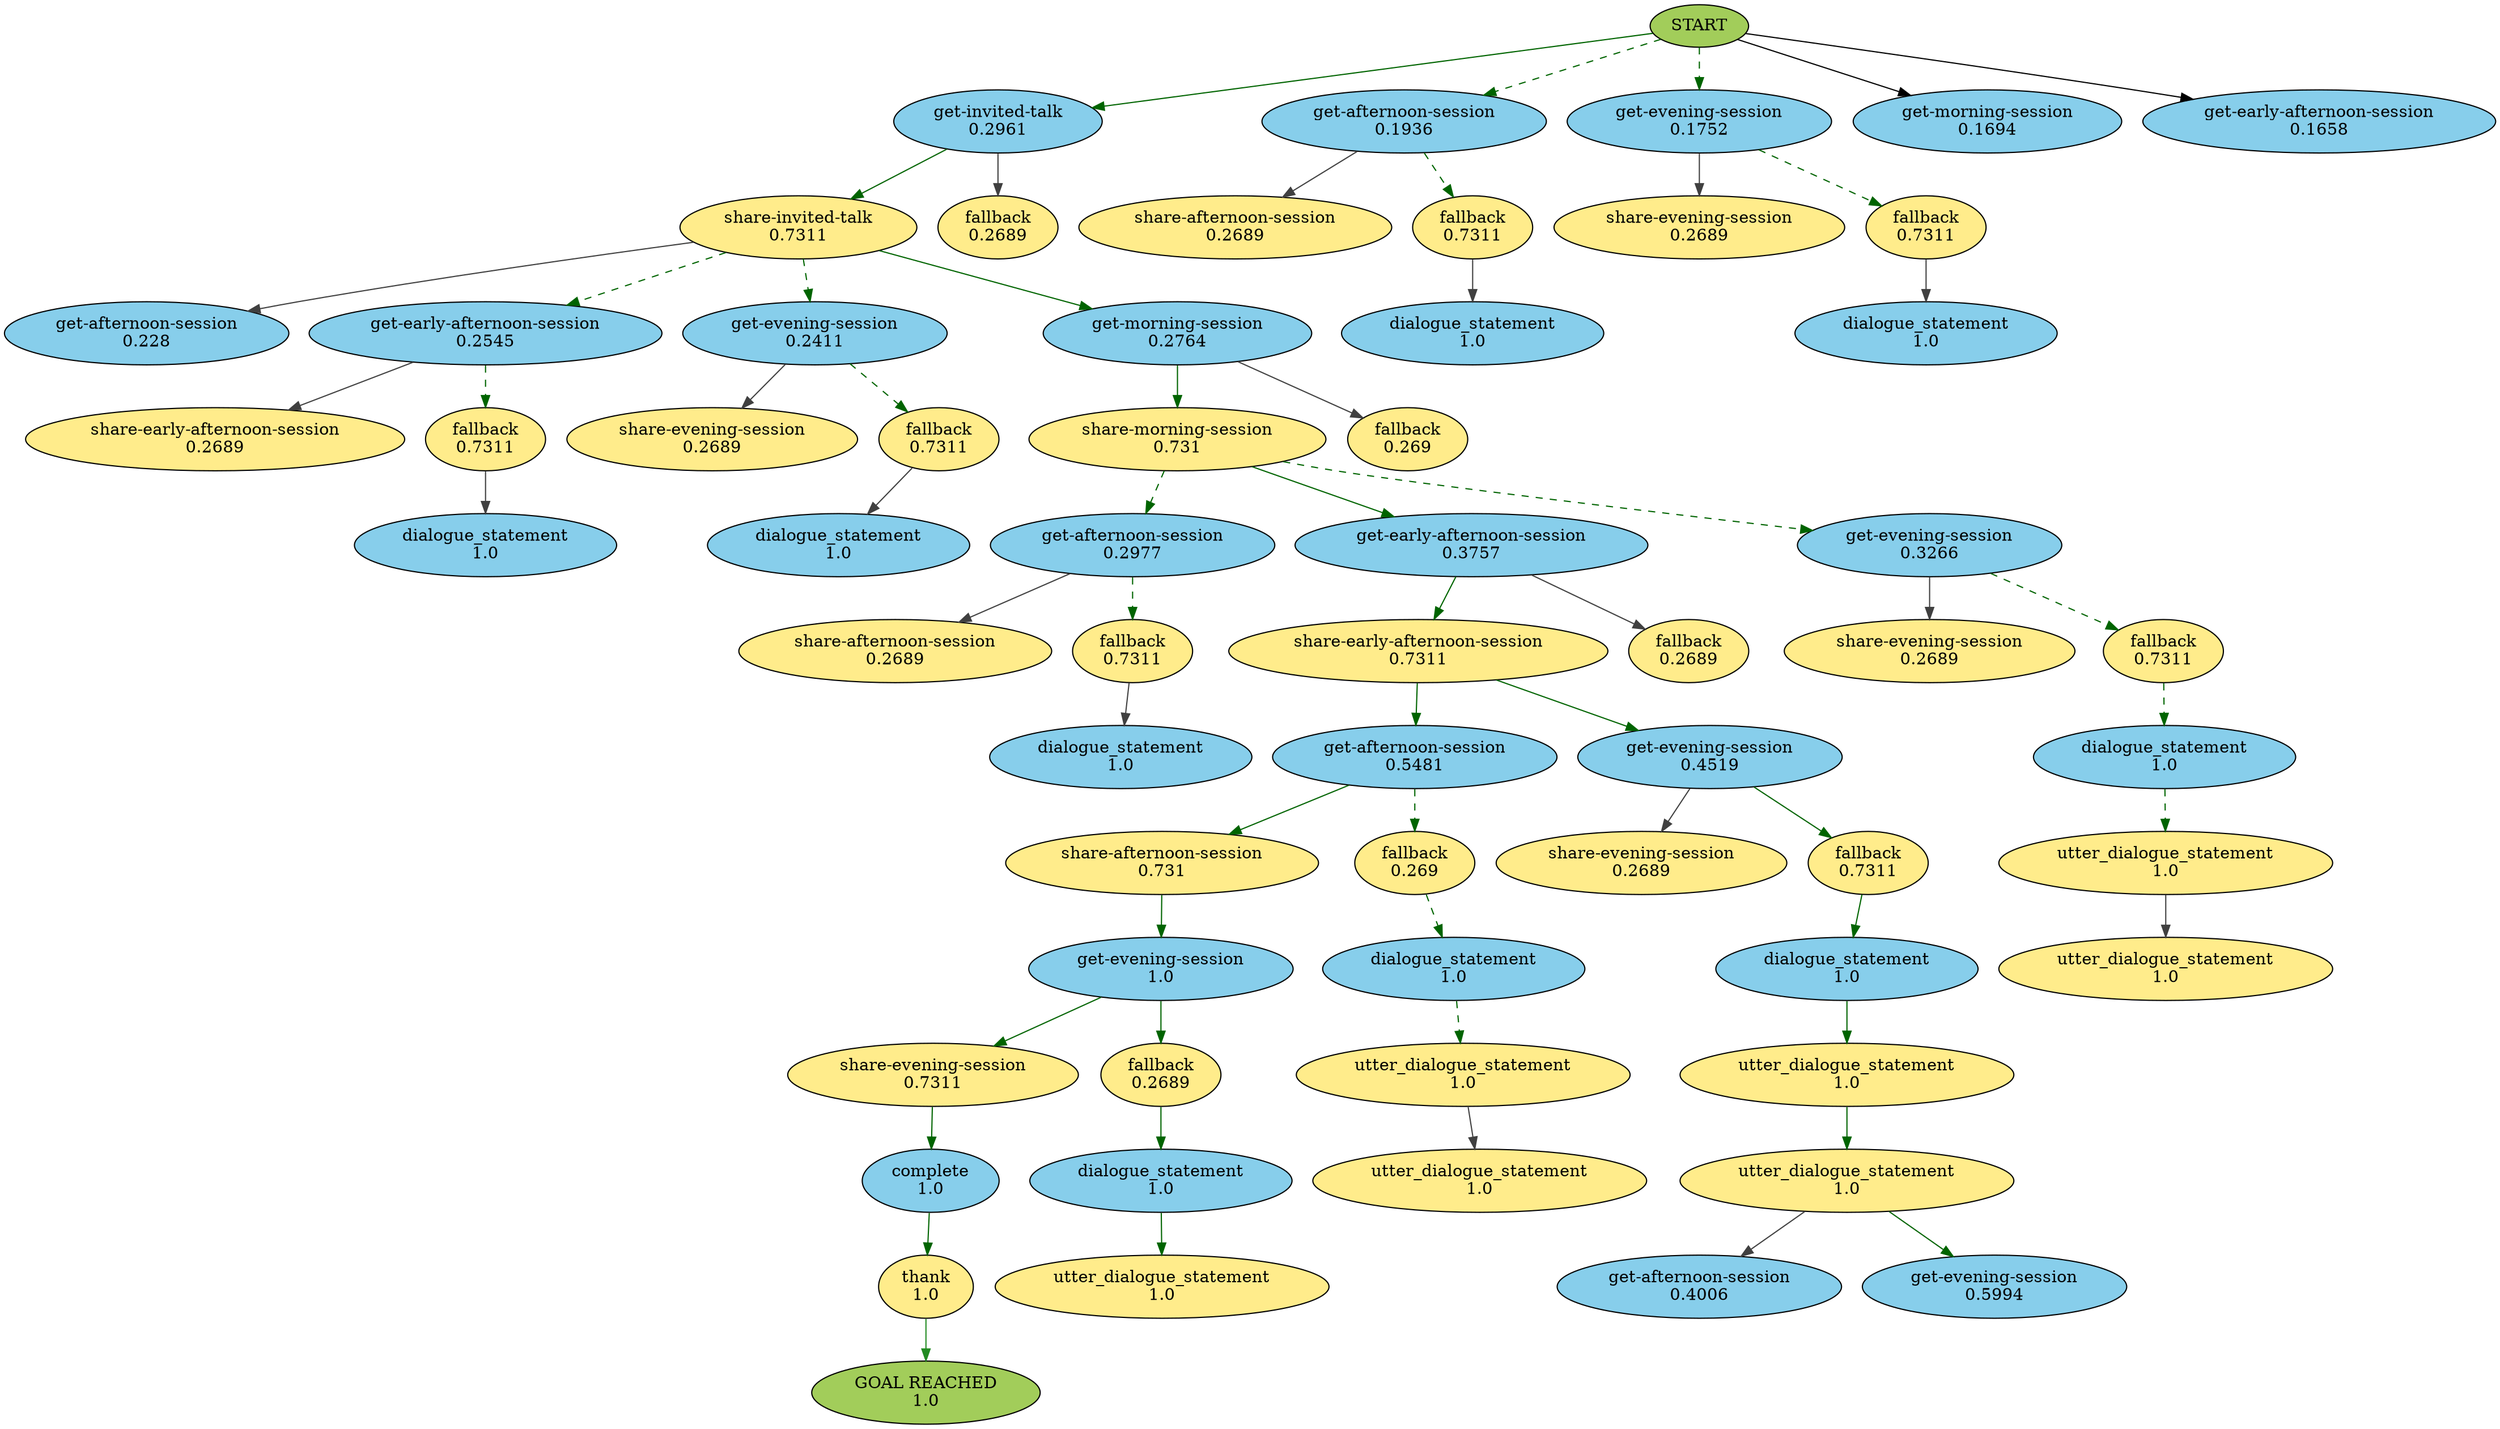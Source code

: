 strict digraph {
	0 [label=START fillcolor=darkolivegreen3 style=filled]
	1 [label="get-invited-talk
0.2961" fillcolor=skyblue style=filled]
	0 -> 1 [color=darkgreen style=dashed]
	2 [label="get-afternoon-session
0.1936" fillcolor=skyblue style=filled]
	0 -> 2 [color=darkgreen style=dashed]
	3 [label="get-evening-session
0.1752" fillcolor=skyblue style=filled]
	0 -> 3 [color=darkgreen style=dashed]
	4 [label="get-morning-session
0.1694" fillcolor=skyblue style=filled]
	0 -> 4 [color=black]
	5 [label="get-early-afternoon-session
0.1658" fillcolor=skyblue style=filled]
	0 -> 5 [color=black]
	6 [label="share-invited-talk
0.7311" fillcolor=lightgoldenrod1 style=filled]
	1 -> 6 [color=darkgreen style=dashed]
	7 [label="fallback
0.2689" fillcolor=lightgoldenrod1 style=filled]
	1 -> 7 [color=grey25 style=solid]
	8 [label="share-afternoon-session
0.2689" fillcolor=lightgoldenrod1 style=filled]
	2 -> 8 [color=grey25 style=solid]
	9 [label="fallback
0.7311" fillcolor=lightgoldenrod1 style=filled]
	2 -> 9 [color=darkgreen style=dashed]
	10 [label="share-evening-session
0.2689" fillcolor=lightgoldenrod1 style=filled]
	3 -> 10 [color=grey25 style=solid]
	11 [label="fallback
0.7311" fillcolor=lightgoldenrod1 style=filled]
	3 -> 11 [color=darkgreen style=dashed]
	12 [label="get-afternoon-session
0.228" fillcolor=skyblue style=filled]
	6 -> 12 [color=grey25 style=solid]
	13 [label="get-early-afternoon-session
0.2545" fillcolor=skyblue style=filled]
	6 -> 13 [color=darkgreen style=dashed]
	14 [label="get-evening-session
0.2411" fillcolor=skyblue style=filled]
	6 -> 14 [color=darkgreen style=dashed]
	15 [label="get-morning-session
0.2764" fillcolor=skyblue style=filled]
	6 -> 15 [color=darkgreen style=dashed]
	16 [label="dialogue_statement
1.0" fillcolor=skyblue style=filled]
	9 -> 16 [color=grey25 style=solid]
	17 [label="dialogue_statement
1.0" fillcolor=skyblue style=filled]
	11 -> 17 [color=grey25 style=solid]
	18 [label="share-morning-session
0.731" fillcolor=lightgoldenrod1 style=filled]
	15 -> 18 [color=darkgreen style=dashed]
	19 [label="fallback
0.269" fillcolor=lightgoldenrod1 style=filled]
	15 -> 19 [color=grey25 style=solid]
	20 [label="share-early-afternoon-session
0.2689" fillcolor=lightgoldenrod1 style=filled]
	13 -> 20 [color=grey25 style=solid]
	21 [label="fallback
0.7311" fillcolor=lightgoldenrod1 style=filled]
	13 -> 21 [color=darkgreen style=dashed]
	22 [label="share-evening-session
0.2689" fillcolor=lightgoldenrod1 style=filled]
	14 -> 22 [color=grey25 style=solid]
	23 [label="fallback
0.7311" fillcolor=lightgoldenrod1 style=filled]
	14 -> 23 [color=darkgreen style=dashed]
	24 [label="get-afternoon-session
0.2977" fillcolor=skyblue style=filled]
	18 -> 24 [color=darkgreen style=dashed]
	25 [label="get-early-afternoon-session
0.3757" fillcolor=skyblue style=filled]
	18 -> 25 [color=darkgreen style=dashed]
	26 [label="get-evening-session
0.3266" fillcolor=skyblue style=filled]
	18 -> 26 [color=darkgreen style=dashed]
	27 [label="dialogue_statement
1.0" fillcolor=skyblue style=filled]
	21 -> 27 [color=grey25 style=solid]
	28 [label="dialogue_statement
1.0" fillcolor=skyblue style=filled]
	23 -> 28 [color=grey25 style=solid]
	29 [label="share-early-afternoon-session
0.7311" fillcolor=lightgoldenrod1 style=filled]
	25 -> 29 [color=darkgreen style=dashed]
	30 [label="fallback
0.2689" fillcolor=lightgoldenrod1 style=filled]
	25 -> 30 [color=grey25 style=solid]
	31 [label="share-evening-session
0.2689" fillcolor=lightgoldenrod1 style=filled]
	26 -> 31 [color=grey25 style=solid]
	32 [label="fallback
0.7311" fillcolor=lightgoldenrod1 style=filled]
	26 -> 32 [color=darkgreen style=dashed]
	33 [label="share-afternoon-session
0.2689" fillcolor=lightgoldenrod1 style=filled]
	24 -> 33 [color=grey25 style=solid]
	34 [label="fallback
0.7311" fillcolor=lightgoldenrod1 style=filled]
	24 -> 34 [color=darkgreen style=dashed]
	35 [label="get-afternoon-session
0.5481" fillcolor=skyblue style=filled]
	29 -> 35 [color=darkgreen style=dashed]
	36 [label="get-evening-session
0.4519" fillcolor=skyblue style=filled]
	29 -> 36 [color=darkgreen style=dashed]
	37 [label="dialogue_statement
1.0" fillcolor=skyblue style=filled]
	32 -> 37 [color=darkgreen style=dashed]
	38 [label="dialogue_statement
1.0" fillcolor=skyblue style=filled]
	34 -> 38 [color=grey25 style=solid]
	39 [label="utter_dialogue_statement
1.0" fillcolor=lightgoldenrod1 style=filled]
	37 -> 39 [color=darkgreen style=dashed]
	40 [label="share-afternoon-session
0.731" fillcolor=lightgoldenrod1 style=filled]
	35 -> 40 [color=darkgreen style=dashed]
	41 [label="fallback
0.269" fillcolor=lightgoldenrod1 style=filled]
	35 -> 41 [color=darkgreen style=dashed]
	42 [label="share-evening-session
0.2689" fillcolor=lightgoldenrod1 style=filled]
	36 -> 42 [color=grey25 style=solid]
	43 [label="fallback
0.7311" fillcolor=lightgoldenrod1 style=filled]
	36 -> 43 [color=darkgreen style=dashed]
	44 [label="utter_dialogue_statement
1.0" fillcolor=lightgoldenrod1 style=filled]
	39 -> 44 [color=grey25 style=solid]
	45 [label="get-evening-session
1.0" fillcolor=skyblue style=filled]
	40 -> 45 [color=darkgreen style=dashed]
	46 [label="dialogue_statement
1.0" fillcolor=skyblue style=filled]
	43 -> 46 [color=darkgreen style=dashed]
	47 [label="dialogue_statement
1.0" fillcolor=skyblue style=filled]
	41 -> 47 [color=darkgreen style=dashed]
	48 [label="utter_dialogue_statement
1.0" fillcolor=lightgoldenrod1 style=filled]
	46 -> 48 [color=darkgreen style=dashed]
	49 [label="utter_dialogue_statement
1.0" fillcolor=lightgoldenrod1 style=filled]
	47 -> 49 [color=darkgreen style=dashed]
	50 [label="share-evening-session
0.7311" fillcolor=lightgoldenrod1 style=filled]
	45 -> 50 [color=darkgreen style=dashed]
	51 [label="fallback
0.2689" fillcolor=lightgoldenrod1 style=filled]
	45 -> 51 [color=darkgreen style=dashed]
	52 [label="utter_dialogue_statement
1.0" fillcolor=lightgoldenrod1 style=filled]
	48 -> 52 [color=darkgreen style=dashed]
	53 [label="utter_dialogue_statement
1.0" fillcolor=lightgoldenrod1 style=filled]
	49 -> 53 [color=grey25 style=solid]
	54 [label="complete
1.0" fillcolor=skyblue style=filled]
	50 -> 54 [color=darkgreen style=dashed]
	55 [label="dialogue_statement
1.0" fillcolor=skyblue style=filled]
	51 -> 55 [color=darkgreen style=dashed]
	56 [label="get-afternoon-session
0.4006" fillcolor=skyblue style=filled]
	52 -> 56 [color=grey25 style=solid]
	57 [label="get-evening-session
0.5994" fillcolor=skyblue style=filled]
	52 -> 57 [color=darkgreen style=dashed]
	58 [label="thank
1.0" fillcolor=lightgoldenrod1 style=filled]
	54 -> 58 [color=darkgreen style=dashed]
	59 [label="utter_dialogue_statement
1.0" fillcolor=lightgoldenrod1 style=filled]
	55 -> 59 [color=darkgreen style=dashed]
	60 [label="GOAL REACHED
1.0" fillcolor=darkolivegreen3 style=filled]
	58 -> 60 [color=forestgreen]
	0 -> 1 [style=solid]
	1 -> 6 [style=solid]
	6 -> 15 [style=solid]
	15 -> 18 [style=solid]
	18 -> 25 [style=solid]
	25 -> 29 [style=solid]
	29 -> 35 [style=solid]
	35 -> 40 [style=solid]
	40 -> 45 [style=solid]
	45 -> 50 [style=solid]
	50 -> 54 [style=solid]
	54 -> 58 [style=solid]
	0 -> 1 [style=solid]
	1 -> 6 [style=solid]
	6 -> 15 [style=solid]
	15 -> 18 [style=solid]
	18 -> 25 [style=solid]
	25 -> 29 [style=solid]
	29 -> 35 [style=solid]
	35 -> 40 [style=solid]
	40 -> 45 [style=solid]
	45 -> 51 [style=solid]
	51 -> 55 [style=solid]
	55 -> 59 [style=solid]
	0 -> 1 [style=solid]
	1 -> 6 [style=solid]
	6 -> 15 [style=solid]
	15 -> 18 [style=solid]
	18 -> 25 [style=solid]
	25 -> 29 [style=solid]
	29 -> 36 [style=solid]
	36 -> 43 [style=solid]
	43 -> 46 [style=solid]
	46 -> 48 [style=solid]
	48 -> 52 [style=solid]
	52 -> 57 [style=solid]
}
